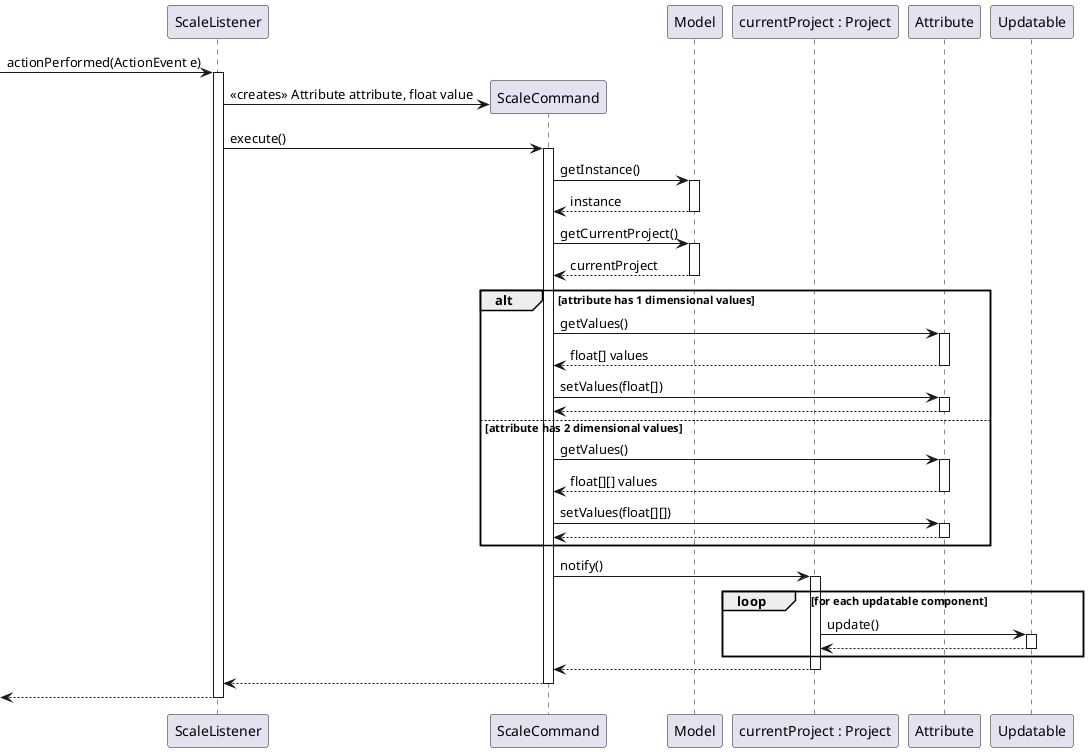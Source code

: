 @startuml
-> ScaleListener : actionPerformed(ActionEvent e)
activate ScaleListener
ScaleListener -> ScaleCommand ** : <<creates>> Attribute attribute, float value

ScaleListener -> ScaleCommand : execute()
activate ScaleCommand 

ScaleCommand -> Model : getInstance()
activate Model
return instance 

ScaleCommand -> Model : getCurrentProject()
activate Model 
return currentProject
participant "currentProject : Project" as currentProject

alt attribute has 1 dimensional values
ScaleCommand -> Attribute : getValues()
activate Attribute
return float[] values
ScaleCommand -> Attribute : setValues(float[])
activate Attribute
return
else attribute has 2 dimensional values
ScaleCommand -> Attribute : getValues()
activate Attribute
return float[][] values
ScaleCommand -> Attribute : setValues(float[][])
activate Attribute
return
end

ScaleCommand -> currentProject: notify()
activate currentProject

loop for each updatable component 
currentProject -> Updatable : update()
activate Updatable
return 
end

return
return 
return


@enduml